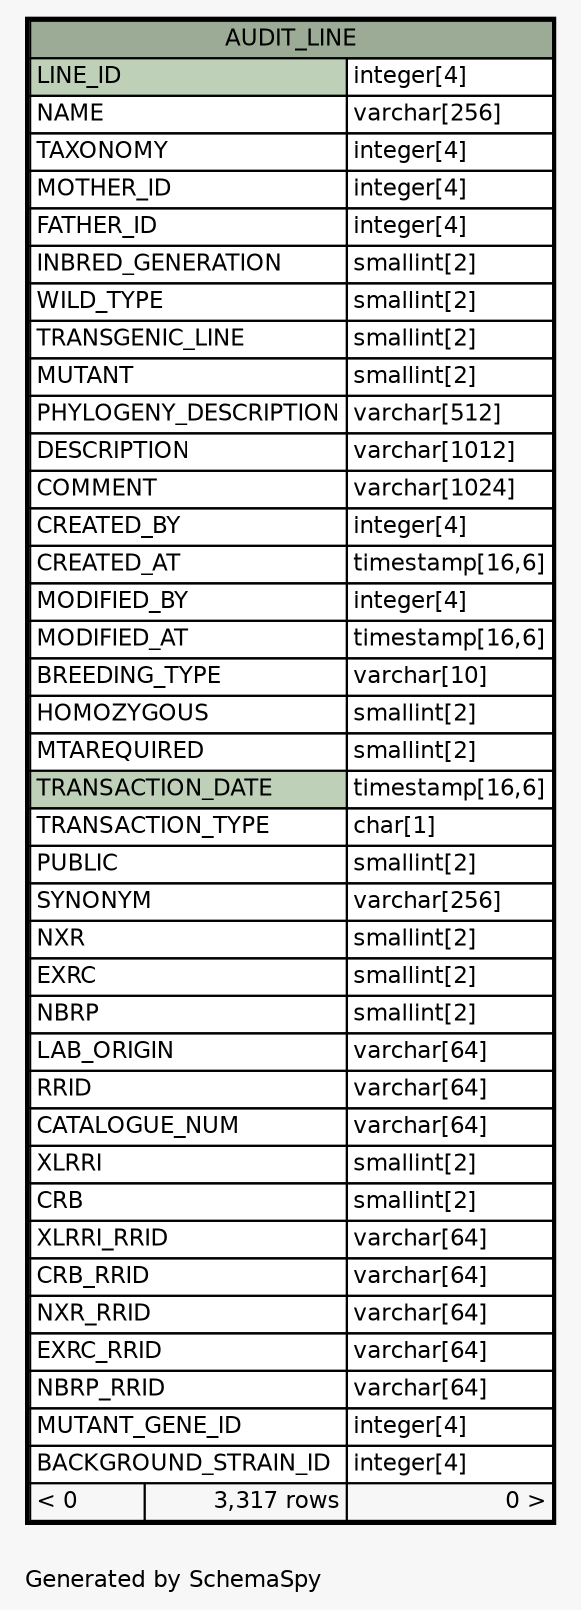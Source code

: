 // dot 2.38.0 on Windows 10 10.0
// SchemaSpy rev Unknown
digraph "oneDegreeRelationshipsDiagram" {
  graph [
    rankdir="RL"
    bgcolor="#f7f7f7"
    label="\nGenerated by SchemaSpy"
    labeljust="l"
    nodesep="0.18"
    ranksep="0.46"
    fontname="Helvetica"
    fontsize="11"
  ];
  node [
    fontname="Helvetica"
    fontsize="11"
    shape="plaintext"
  ];
  edge [
    arrowsize="0.8"
  ];
  "AUDIT_LINE" [
    label=<
    <TABLE BORDER="2" CELLBORDER="1" CELLSPACING="0" BGCOLOR="#ffffff">
      <TR><TD COLSPAN="3" BGCOLOR="#9bab96" ALIGN="CENTER">AUDIT_LINE</TD></TR>
      <TR><TD PORT="LINE_ID" COLSPAN="2" BGCOLOR="#bed1b8" ALIGN="LEFT">LINE_ID</TD><TD PORT="LINE_ID.type" ALIGN="LEFT">integer[4]</TD></TR>
      <TR><TD PORT="NAME" COLSPAN="2" ALIGN="LEFT">NAME</TD><TD PORT="NAME.type" ALIGN="LEFT">varchar[256]</TD></TR>
      <TR><TD PORT="TAXONOMY" COLSPAN="2" ALIGN="LEFT">TAXONOMY</TD><TD PORT="TAXONOMY.type" ALIGN="LEFT">integer[4]</TD></TR>
      <TR><TD PORT="MOTHER_ID" COLSPAN="2" ALIGN="LEFT">MOTHER_ID</TD><TD PORT="MOTHER_ID.type" ALIGN="LEFT">integer[4]</TD></TR>
      <TR><TD PORT="FATHER_ID" COLSPAN="2" ALIGN="LEFT">FATHER_ID</TD><TD PORT="FATHER_ID.type" ALIGN="LEFT">integer[4]</TD></TR>
      <TR><TD PORT="INBRED_GENERATION" COLSPAN="2" ALIGN="LEFT">INBRED_GENERATION</TD><TD PORT="INBRED_GENERATION.type" ALIGN="LEFT">smallint[2]</TD></TR>
      <TR><TD PORT="WILD_TYPE" COLSPAN="2" ALIGN="LEFT">WILD_TYPE</TD><TD PORT="WILD_TYPE.type" ALIGN="LEFT">smallint[2]</TD></TR>
      <TR><TD PORT="TRANSGENIC_LINE" COLSPAN="2" ALIGN="LEFT">TRANSGENIC_LINE</TD><TD PORT="TRANSGENIC_LINE.type" ALIGN="LEFT">smallint[2]</TD></TR>
      <TR><TD PORT="MUTANT" COLSPAN="2" ALIGN="LEFT">MUTANT</TD><TD PORT="MUTANT.type" ALIGN="LEFT">smallint[2]</TD></TR>
      <TR><TD PORT="PHYLOGENY_DESCRIPTION" COLSPAN="2" ALIGN="LEFT">PHYLOGENY_DESCRIPTION</TD><TD PORT="PHYLOGENY_DESCRIPTION.type" ALIGN="LEFT">varchar[512]</TD></TR>
      <TR><TD PORT="DESCRIPTION" COLSPAN="2" ALIGN="LEFT">DESCRIPTION</TD><TD PORT="DESCRIPTION.type" ALIGN="LEFT">varchar[1012]</TD></TR>
      <TR><TD PORT="COMMENT" COLSPAN="2" ALIGN="LEFT">COMMENT</TD><TD PORT="COMMENT.type" ALIGN="LEFT">varchar[1024]</TD></TR>
      <TR><TD PORT="CREATED_BY" COLSPAN="2" ALIGN="LEFT">CREATED_BY</TD><TD PORT="CREATED_BY.type" ALIGN="LEFT">integer[4]</TD></TR>
      <TR><TD PORT="CREATED_AT" COLSPAN="2" ALIGN="LEFT">CREATED_AT</TD><TD PORT="CREATED_AT.type" ALIGN="LEFT">timestamp[16,6]</TD></TR>
      <TR><TD PORT="MODIFIED_BY" COLSPAN="2" ALIGN="LEFT">MODIFIED_BY</TD><TD PORT="MODIFIED_BY.type" ALIGN="LEFT">integer[4]</TD></TR>
      <TR><TD PORT="MODIFIED_AT" COLSPAN="2" ALIGN="LEFT">MODIFIED_AT</TD><TD PORT="MODIFIED_AT.type" ALIGN="LEFT">timestamp[16,6]</TD></TR>
      <TR><TD PORT="BREEDING_TYPE" COLSPAN="2" ALIGN="LEFT">BREEDING_TYPE</TD><TD PORT="BREEDING_TYPE.type" ALIGN="LEFT">varchar[10]</TD></TR>
      <TR><TD PORT="HOMOZYGOUS" COLSPAN="2" ALIGN="LEFT">HOMOZYGOUS</TD><TD PORT="HOMOZYGOUS.type" ALIGN="LEFT">smallint[2]</TD></TR>
      <TR><TD PORT="MTAREQUIRED" COLSPAN="2" ALIGN="LEFT">MTAREQUIRED</TD><TD PORT="MTAREQUIRED.type" ALIGN="LEFT">smallint[2]</TD></TR>
      <TR><TD PORT="TRANSACTION_DATE" COLSPAN="2" BGCOLOR="#bed1b8" ALIGN="LEFT">TRANSACTION_DATE</TD><TD PORT="TRANSACTION_DATE.type" ALIGN="LEFT">timestamp[16,6]</TD></TR>
      <TR><TD PORT="TRANSACTION_TYPE" COLSPAN="2" ALIGN="LEFT">TRANSACTION_TYPE</TD><TD PORT="TRANSACTION_TYPE.type" ALIGN="LEFT">char[1]</TD></TR>
      <TR><TD PORT="PUBLIC" COLSPAN="2" ALIGN="LEFT">PUBLIC</TD><TD PORT="PUBLIC.type" ALIGN="LEFT">smallint[2]</TD></TR>
      <TR><TD PORT="SYNONYM" COLSPAN="2" ALIGN="LEFT">SYNONYM</TD><TD PORT="SYNONYM.type" ALIGN="LEFT">varchar[256]</TD></TR>
      <TR><TD PORT="NXR" COLSPAN="2" ALIGN="LEFT">NXR</TD><TD PORT="NXR.type" ALIGN="LEFT">smallint[2]</TD></TR>
      <TR><TD PORT="EXRC" COLSPAN="2" ALIGN="LEFT">EXRC</TD><TD PORT="EXRC.type" ALIGN="LEFT">smallint[2]</TD></TR>
      <TR><TD PORT="NBRP" COLSPAN="2" ALIGN="LEFT">NBRP</TD><TD PORT="NBRP.type" ALIGN="LEFT">smallint[2]</TD></TR>
      <TR><TD PORT="LAB_ORIGIN" COLSPAN="2" ALIGN="LEFT">LAB_ORIGIN</TD><TD PORT="LAB_ORIGIN.type" ALIGN="LEFT">varchar[64]</TD></TR>
      <TR><TD PORT="RRID" COLSPAN="2" ALIGN="LEFT">RRID</TD><TD PORT="RRID.type" ALIGN="LEFT">varchar[64]</TD></TR>
      <TR><TD PORT="CATALOGUE_NUM" COLSPAN="2" ALIGN="LEFT">CATALOGUE_NUM</TD><TD PORT="CATALOGUE_NUM.type" ALIGN="LEFT">varchar[64]</TD></TR>
      <TR><TD PORT="XLRRI" COLSPAN="2" ALIGN="LEFT">XLRRI</TD><TD PORT="XLRRI.type" ALIGN="LEFT">smallint[2]</TD></TR>
      <TR><TD PORT="CRB" COLSPAN="2" ALIGN="LEFT">CRB</TD><TD PORT="CRB.type" ALIGN="LEFT">smallint[2]</TD></TR>
      <TR><TD PORT="XLRRI_RRID" COLSPAN="2" ALIGN="LEFT">XLRRI_RRID</TD><TD PORT="XLRRI_RRID.type" ALIGN="LEFT">varchar[64]</TD></TR>
      <TR><TD PORT="CRB_RRID" COLSPAN="2" ALIGN="LEFT">CRB_RRID</TD><TD PORT="CRB_RRID.type" ALIGN="LEFT">varchar[64]</TD></TR>
      <TR><TD PORT="NXR_RRID" COLSPAN="2" ALIGN="LEFT">NXR_RRID</TD><TD PORT="NXR_RRID.type" ALIGN="LEFT">varchar[64]</TD></TR>
      <TR><TD PORT="EXRC_RRID" COLSPAN="2" ALIGN="LEFT">EXRC_RRID</TD><TD PORT="EXRC_RRID.type" ALIGN="LEFT">varchar[64]</TD></TR>
      <TR><TD PORT="NBRP_RRID" COLSPAN="2" ALIGN="LEFT">NBRP_RRID</TD><TD PORT="NBRP_RRID.type" ALIGN="LEFT">varchar[64]</TD></TR>
      <TR><TD PORT="MUTANT_GENE_ID" COLSPAN="2" ALIGN="LEFT">MUTANT_GENE_ID</TD><TD PORT="MUTANT_GENE_ID.type" ALIGN="LEFT">integer[4]</TD></TR>
      <TR><TD PORT="BACKGROUND_STRAIN_ID" COLSPAN="2" ALIGN="LEFT">BACKGROUND_STRAIN_ID</TD><TD PORT="BACKGROUND_STRAIN_ID.type" ALIGN="LEFT">integer[4]</TD></TR>
      <TR><TD ALIGN="LEFT" BGCOLOR="#f7f7f7">&lt; 0</TD><TD ALIGN="RIGHT" BGCOLOR="#f7f7f7">3,317 rows</TD><TD ALIGN="RIGHT" BGCOLOR="#f7f7f7">0 &gt;</TD></TR>
    </TABLE>>
    URL="AUDIT_LINE.html"
    tooltip="AUDIT_LINE"
  ];
}
